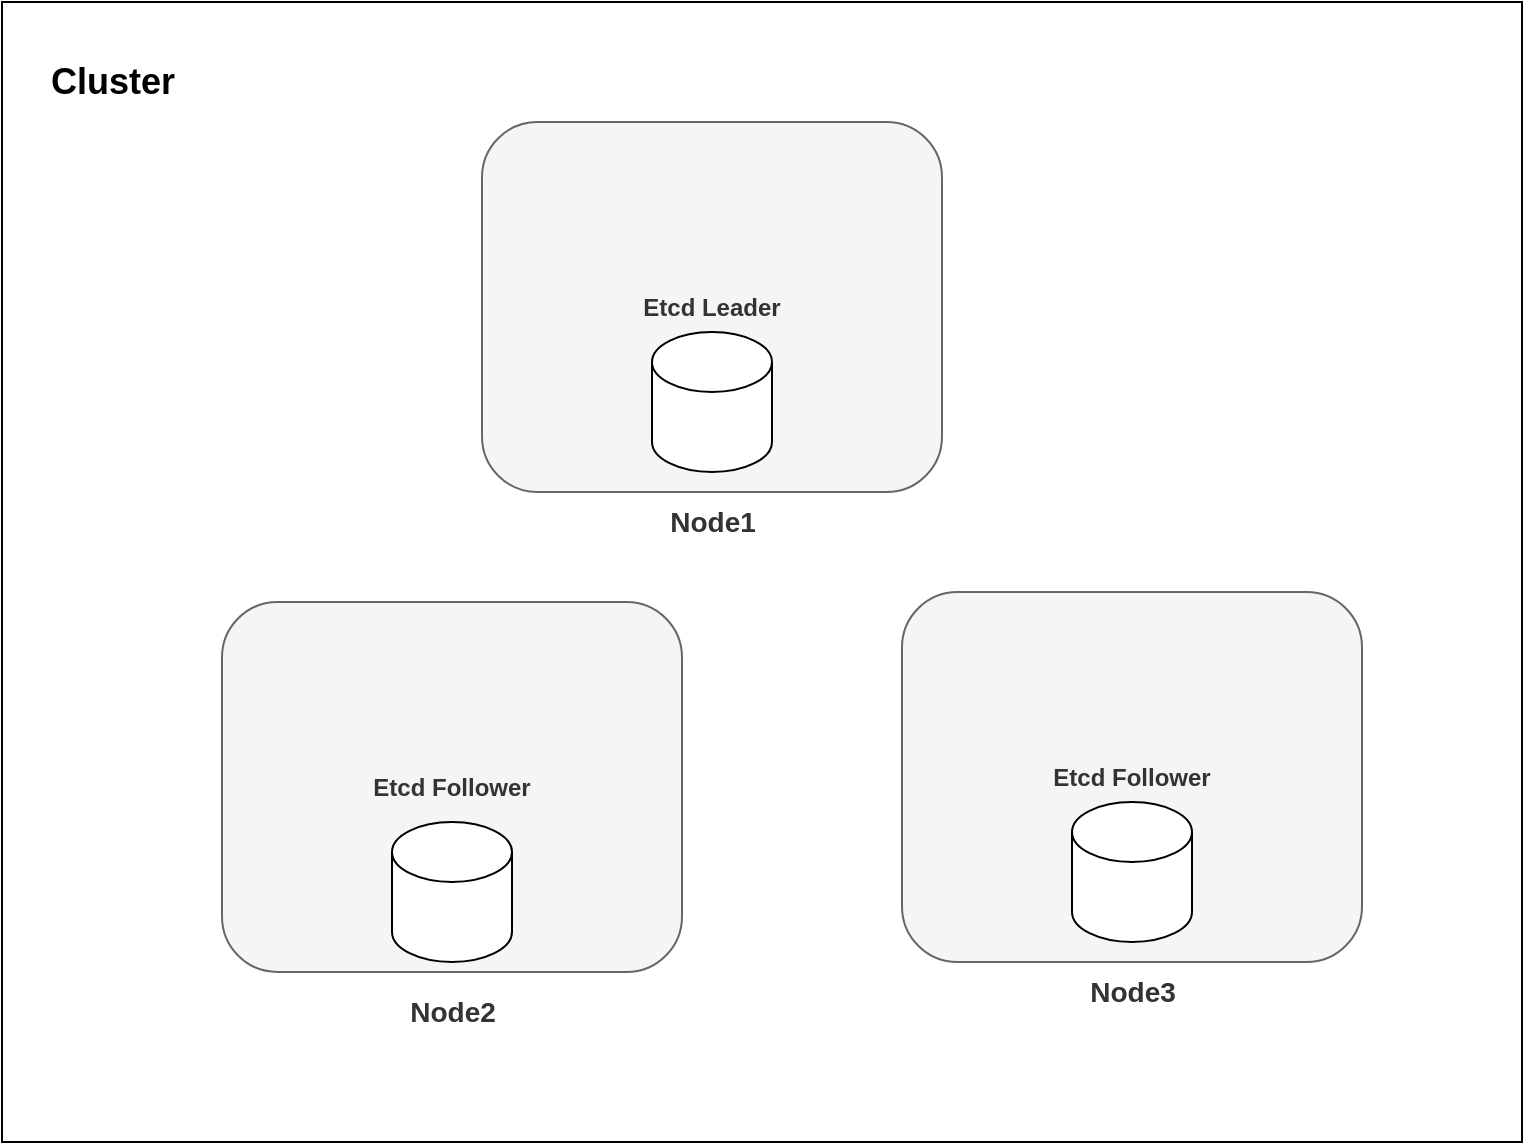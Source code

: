 <mxfile version="20.6.2" type="device"><diagram id="zgpXGauI_KDJC0JBV_uC" name="Page-1"><mxGraphModel dx="1422" dy="804" grid="1" gridSize="10" guides="1" tooltips="1" connect="1" arrows="1" fold="1" page="1" pageScale="1" pageWidth="827" pageHeight="1169" math="0" shadow="0"><root><mxCell id="0"/><mxCell id="1" parent="0"/><mxCell id="lM4l5C7AbIud2ZK0LoAo-1" value="" style="rounded=0;whiteSpace=wrap;html=1;" parent="1" vertex="1"><mxGeometry x="40" y="250" width="760" height="570" as="geometry"/></mxCell><mxCell id="lM4l5C7AbIud2ZK0LoAo-9" value="&lt;b&gt;Etcd Follower&lt;/b&gt;" style="rounded=1;whiteSpace=wrap;html=1;fillColor=#f5f5f5;fontColor=#333333;strokeColor=#666666;align=center;" parent="1" vertex="1"><mxGeometry x="150" y="550" width="230" height="185" as="geometry"/></mxCell><mxCell id="3ywrlgydFZakPKH49Orm-1" value="" style="shape=cylinder3;whiteSpace=wrap;html=1;boundedLbl=1;backgroundOutline=1;size=15;" vertex="1" parent="1"><mxGeometry x="235" y="660" width="60" height="70" as="geometry"/></mxCell><mxCell id="lM4l5C7AbIud2ZK0LoAo-6" value="&lt;font style=&quot;font-size: 18px;&quot;&gt;&lt;b&gt;Cluster&lt;/b&gt;&lt;/font&gt;" style="text;html=1;align=center;verticalAlign=middle;resizable=0;points=[];autosize=1;strokeColor=none;fillColor=none;" parent="1" vertex="1"><mxGeometry x="50" y="270" width="90" height="40" as="geometry"/></mxCell><mxCell id="3ywrlgydFZakPKH49Orm-3" value="&lt;b&gt;Etcd Follower&lt;/b&gt;" style="rounded=1;whiteSpace=wrap;html=1;fillColor=#f5f5f5;fontColor=#333333;strokeColor=#666666;align=center;" vertex="1" parent="1"><mxGeometry x="490" y="545" width="230" height="185" as="geometry"/></mxCell><mxCell id="3ywrlgydFZakPKH49Orm-4" value="" style="shape=cylinder3;whiteSpace=wrap;html=1;boundedLbl=1;backgroundOutline=1;size=15;" vertex="1" parent="1"><mxGeometry x="575" y="650" width="60" height="70" as="geometry"/></mxCell><mxCell id="3ywrlgydFZakPKH49Orm-5" value="&lt;b&gt;Etcd Leader&lt;/b&gt;" style="rounded=1;whiteSpace=wrap;html=1;fillColor=#f5f5f5;fontColor=#333333;strokeColor=#666666;align=center;" vertex="1" parent="1"><mxGeometry x="280" y="310" width="230" height="185" as="geometry"/></mxCell><mxCell id="3ywrlgydFZakPKH49Orm-6" value="" style="shape=cylinder3;whiteSpace=wrap;html=1;boundedLbl=1;backgroundOutline=1;size=15;" vertex="1" parent="1"><mxGeometry x="365" y="415" width="60" height="70" as="geometry"/></mxCell><mxCell id="3ywrlgydFZakPKH49Orm-7" value="&lt;b&gt;&lt;font style=&quot;font-size: 14px;&quot;&gt;Node2&lt;/font&gt;&lt;/b&gt;" style="text;html=1;align=center;verticalAlign=middle;resizable=0;points=[];autosize=1;strokeColor=none;fillColor=none;fontSize=12;fontFamily=Helvetica;fontColor=#333333;" vertex="1" parent="1"><mxGeometry x="230" y="740" width="70" height="30" as="geometry"/></mxCell><mxCell id="3ywrlgydFZakPKH49Orm-8" value="&lt;b&gt;&lt;font style=&quot;font-size: 14px;&quot;&gt;Node3&lt;/font&gt;&lt;/b&gt;" style="text;html=1;align=center;verticalAlign=middle;resizable=0;points=[];autosize=1;strokeColor=none;fillColor=none;fontSize=12;fontFamily=Helvetica;fontColor=#333333;" vertex="1" parent="1"><mxGeometry x="570" y="730" width="70" height="30" as="geometry"/></mxCell><mxCell id="3ywrlgydFZakPKH49Orm-9" value="&lt;b&gt;&lt;font style=&quot;font-size: 14px;&quot;&gt;Node1&lt;/font&gt;&lt;/b&gt;" style="text;html=1;align=center;verticalAlign=middle;resizable=0;points=[];autosize=1;strokeColor=none;fillColor=none;fontSize=12;fontFamily=Helvetica;fontColor=#333333;" vertex="1" parent="1"><mxGeometry x="360" y="495" width="70" height="30" as="geometry"/></mxCell></root></mxGraphModel></diagram></mxfile>